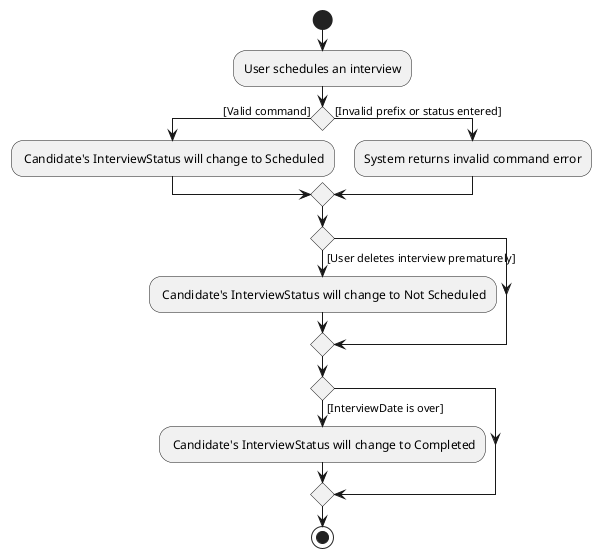 @startuml
 'https://plantuml.com/activity-diagram-beta

 start
 :User schedules an interview;
 if () then ([Valid command])
    : Candidate's InterviewStatus will change to Scheduled;
 else ([Invalid prefix or status entered])
   :System returns invalid command error;
 endif
 if () then ([User deletes interview prematurely])
    : Candidate's InterviewStatus will change to Not Scheduled;
 endif;
 if () then ([InterviewDate is over])
    : Candidate's InterviewStatus will change to Completed;
 endif;
 stop;


 @enduml
